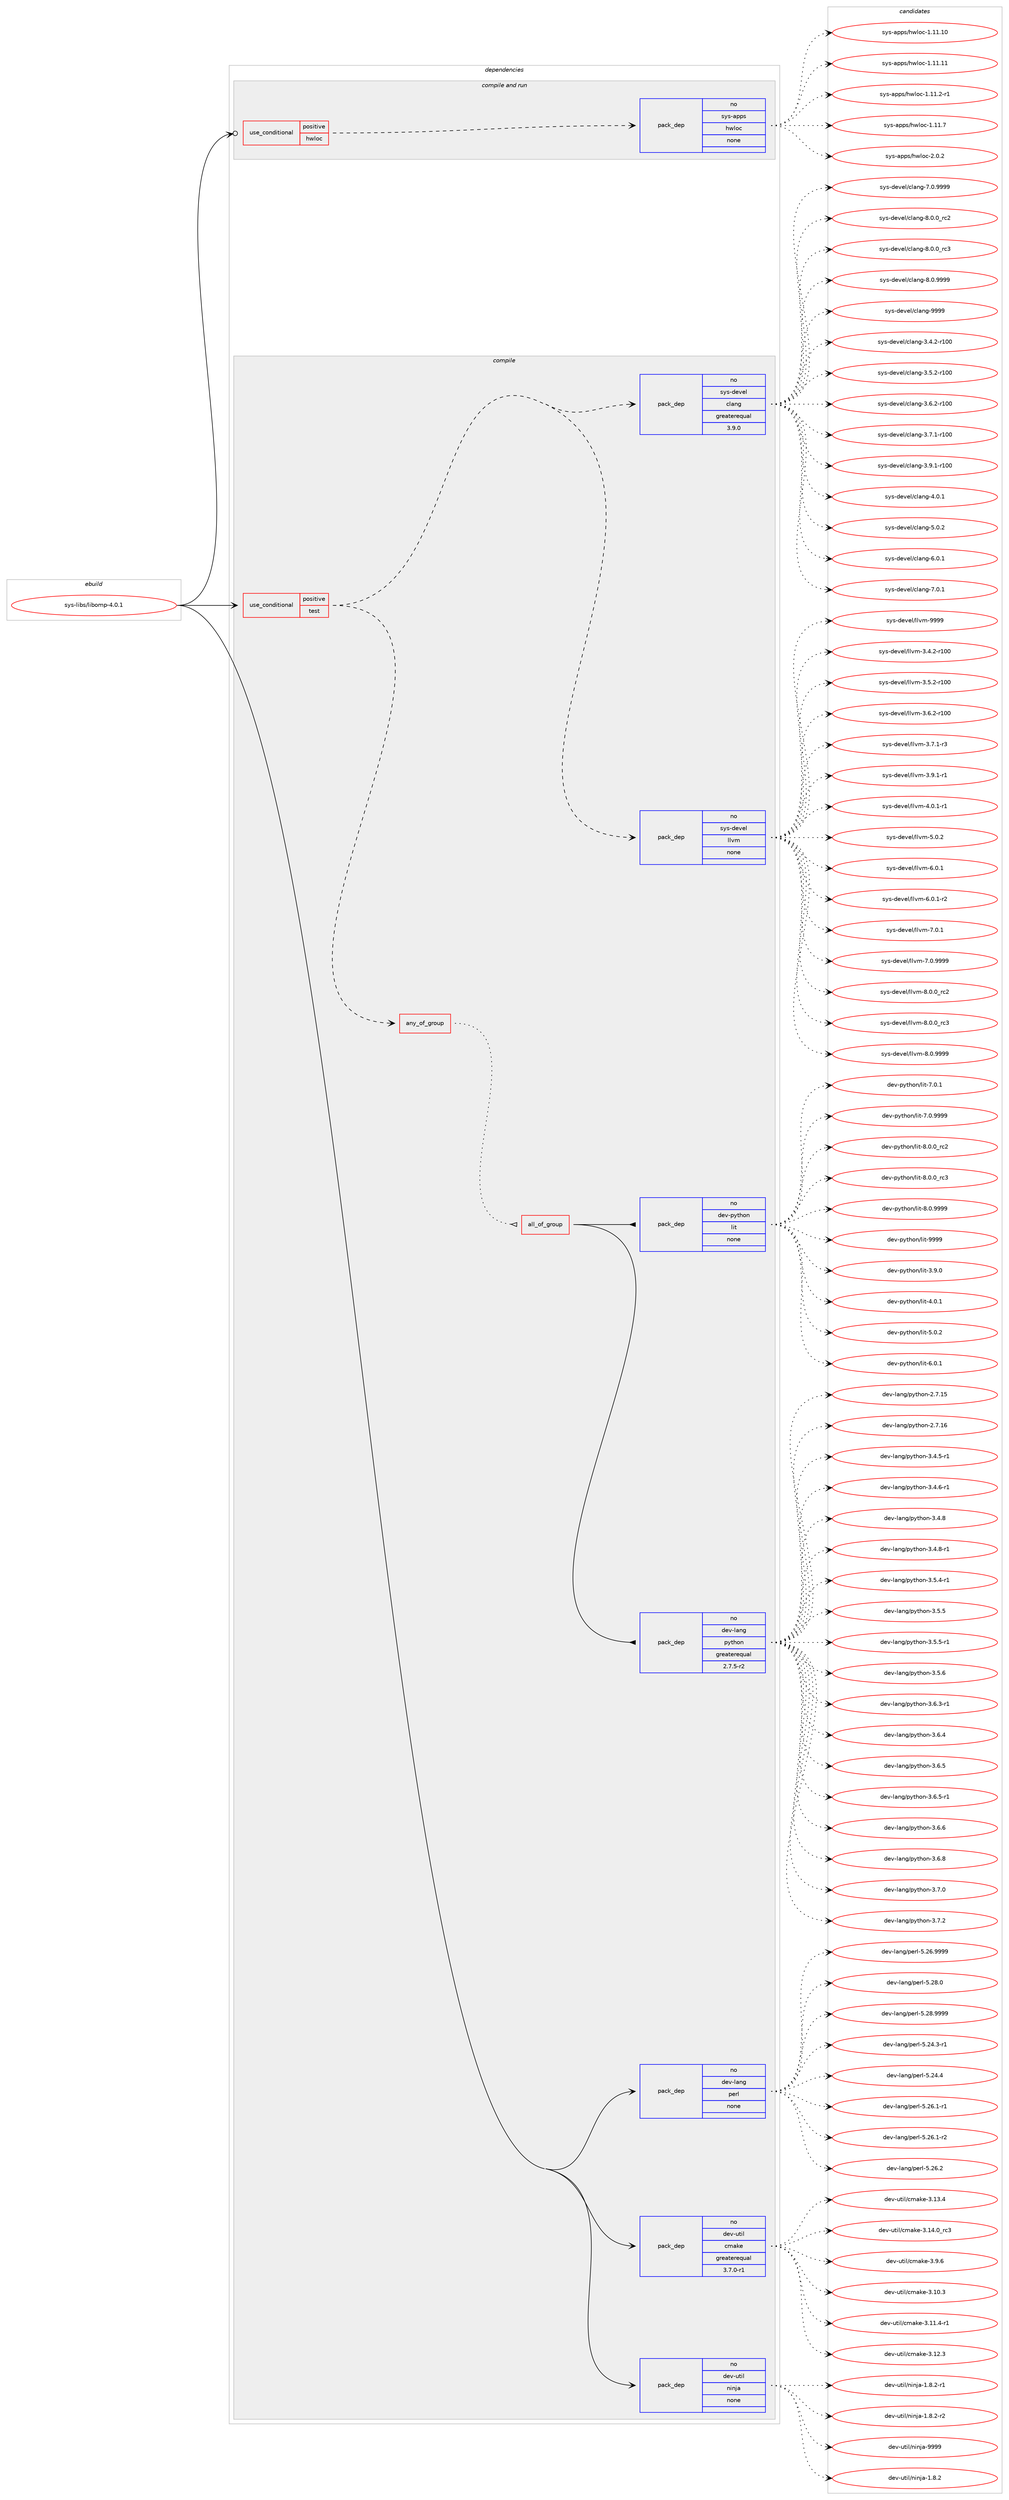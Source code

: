 digraph prolog {

# *************
# Graph options
# *************

newrank=true;
concentrate=true;
compound=true;
graph [rankdir=LR,fontname=Helvetica,fontsize=10,ranksep=1.5];#, ranksep=2.5, nodesep=0.2];
edge  [arrowhead=vee];
node  [fontname=Helvetica,fontsize=10];

# **********
# The ebuild
# **********

subgraph cluster_leftcol {
color=gray;
rank=same;
label=<<i>ebuild</i>>;
id [label="sys-libs/libomp-4.0.1", color=red, width=4, href="../sys-libs/libomp-4.0.1.svg"];
}

# ****************
# The dependencies
# ****************

subgraph cluster_midcol {
color=gray;
label=<<i>dependencies</i>>;
subgraph cluster_compile {
fillcolor="#eeeeee";
style=filled;
label=<<i>compile</i>>;
subgraph cond461956 {
dependency1738351 [label=<<TABLE BORDER="0" CELLBORDER="1" CELLSPACING="0" CELLPADDING="4"><TR><TD ROWSPAN="3" CELLPADDING="10">use_conditional</TD></TR><TR><TD>positive</TD></TR><TR><TD>test</TD></TR></TABLE>>, shape=none, color=red];
subgraph any27719 {
dependency1738352 [label=<<TABLE BORDER="0" CELLBORDER="1" CELLSPACING="0" CELLPADDING="4"><TR><TD CELLPADDING="10">any_of_group</TD></TR></TABLE>>, shape=none, color=red];subgraph all958 {
dependency1738353 [label=<<TABLE BORDER="0" CELLBORDER="1" CELLSPACING="0" CELLPADDING="4"><TR><TD CELLPADDING="10">all_of_group</TD></TR></TABLE>>, shape=none, color=red];subgraph pack1247721 {
dependency1738354 [label=<<TABLE BORDER="0" CELLBORDER="1" CELLSPACING="0" CELLPADDING="4" WIDTH="220"><TR><TD ROWSPAN="6" CELLPADDING="30">pack_dep</TD></TR><TR><TD WIDTH="110">no</TD></TR><TR><TD>dev-lang</TD></TR><TR><TD>python</TD></TR><TR><TD>greaterequal</TD></TR><TR><TD>2.7.5-r2</TD></TR></TABLE>>, shape=none, color=blue];
}
dependency1738353:e -> dependency1738354:w [weight=20,style="solid",arrowhead="inv"];
subgraph pack1247722 {
dependency1738355 [label=<<TABLE BORDER="0" CELLBORDER="1" CELLSPACING="0" CELLPADDING="4" WIDTH="220"><TR><TD ROWSPAN="6" CELLPADDING="30">pack_dep</TD></TR><TR><TD WIDTH="110">no</TD></TR><TR><TD>dev-python</TD></TR><TR><TD>lit</TD></TR><TR><TD>none</TD></TR><TR><TD></TD></TR></TABLE>>, shape=none, color=blue];
}
dependency1738353:e -> dependency1738355:w [weight=20,style="solid",arrowhead="inv"];
}
dependency1738352:e -> dependency1738353:w [weight=20,style="dotted",arrowhead="oinv"];
}
dependency1738351:e -> dependency1738352:w [weight=20,style="dashed",arrowhead="vee"];
subgraph pack1247723 {
dependency1738356 [label=<<TABLE BORDER="0" CELLBORDER="1" CELLSPACING="0" CELLPADDING="4" WIDTH="220"><TR><TD ROWSPAN="6" CELLPADDING="30">pack_dep</TD></TR><TR><TD WIDTH="110">no</TD></TR><TR><TD>sys-devel</TD></TR><TR><TD>llvm</TD></TR><TR><TD>none</TD></TR><TR><TD></TD></TR></TABLE>>, shape=none, color=blue];
}
dependency1738351:e -> dependency1738356:w [weight=20,style="dashed",arrowhead="vee"];
subgraph pack1247724 {
dependency1738357 [label=<<TABLE BORDER="0" CELLBORDER="1" CELLSPACING="0" CELLPADDING="4" WIDTH="220"><TR><TD ROWSPAN="6" CELLPADDING="30">pack_dep</TD></TR><TR><TD WIDTH="110">no</TD></TR><TR><TD>sys-devel</TD></TR><TR><TD>clang</TD></TR><TR><TD>greaterequal</TD></TR><TR><TD>3.9.0</TD></TR></TABLE>>, shape=none, color=blue];
}
dependency1738351:e -> dependency1738357:w [weight=20,style="dashed",arrowhead="vee"];
}
id:e -> dependency1738351:w [weight=20,style="solid",arrowhead="vee"];
subgraph pack1247725 {
dependency1738358 [label=<<TABLE BORDER="0" CELLBORDER="1" CELLSPACING="0" CELLPADDING="4" WIDTH="220"><TR><TD ROWSPAN="6" CELLPADDING="30">pack_dep</TD></TR><TR><TD WIDTH="110">no</TD></TR><TR><TD>dev-lang</TD></TR><TR><TD>perl</TD></TR><TR><TD>none</TD></TR><TR><TD></TD></TR></TABLE>>, shape=none, color=blue];
}
id:e -> dependency1738358:w [weight=20,style="solid",arrowhead="vee"];
subgraph pack1247726 {
dependency1738359 [label=<<TABLE BORDER="0" CELLBORDER="1" CELLSPACING="0" CELLPADDING="4" WIDTH="220"><TR><TD ROWSPAN="6" CELLPADDING="30">pack_dep</TD></TR><TR><TD WIDTH="110">no</TD></TR><TR><TD>dev-util</TD></TR><TR><TD>cmake</TD></TR><TR><TD>greaterequal</TD></TR><TR><TD>3.7.0-r1</TD></TR></TABLE>>, shape=none, color=blue];
}
id:e -> dependency1738359:w [weight=20,style="solid",arrowhead="vee"];
subgraph pack1247727 {
dependency1738360 [label=<<TABLE BORDER="0" CELLBORDER="1" CELLSPACING="0" CELLPADDING="4" WIDTH="220"><TR><TD ROWSPAN="6" CELLPADDING="30">pack_dep</TD></TR><TR><TD WIDTH="110">no</TD></TR><TR><TD>dev-util</TD></TR><TR><TD>ninja</TD></TR><TR><TD>none</TD></TR><TR><TD></TD></TR></TABLE>>, shape=none, color=blue];
}
id:e -> dependency1738360:w [weight=20,style="solid",arrowhead="vee"];
}
subgraph cluster_compileandrun {
fillcolor="#eeeeee";
style=filled;
label=<<i>compile and run</i>>;
subgraph cond461957 {
dependency1738361 [label=<<TABLE BORDER="0" CELLBORDER="1" CELLSPACING="0" CELLPADDING="4"><TR><TD ROWSPAN="3" CELLPADDING="10">use_conditional</TD></TR><TR><TD>positive</TD></TR><TR><TD>hwloc</TD></TR></TABLE>>, shape=none, color=red];
subgraph pack1247728 {
dependency1738362 [label=<<TABLE BORDER="0" CELLBORDER="1" CELLSPACING="0" CELLPADDING="4" WIDTH="220"><TR><TD ROWSPAN="6" CELLPADDING="30">pack_dep</TD></TR><TR><TD WIDTH="110">no</TD></TR><TR><TD>sys-apps</TD></TR><TR><TD>hwloc</TD></TR><TR><TD>none</TD></TR><TR><TD></TD></TR></TABLE>>, shape=none, color=blue];
}
dependency1738361:e -> dependency1738362:w [weight=20,style="dashed",arrowhead="vee"];
}
id:e -> dependency1738361:w [weight=20,style="solid",arrowhead="odotvee"];
}
subgraph cluster_run {
fillcolor="#eeeeee";
style=filled;
label=<<i>run</i>>;
}
}

# **************
# The candidates
# **************

subgraph cluster_choices {
rank=same;
color=gray;
label=<<i>candidates</i>>;

subgraph choice1247721 {
color=black;
nodesep=1;
choice10010111845108971101034711212111610411111045504655464953 [label="dev-lang/python-2.7.15", color=red, width=4,href="../dev-lang/python-2.7.15.svg"];
choice10010111845108971101034711212111610411111045504655464954 [label="dev-lang/python-2.7.16", color=red, width=4,href="../dev-lang/python-2.7.16.svg"];
choice1001011184510897110103471121211161041111104551465246534511449 [label="dev-lang/python-3.4.5-r1", color=red, width=4,href="../dev-lang/python-3.4.5-r1.svg"];
choice1001011184510897110103471121211161041111104551465246544511449 [label="dev-lang/python-3.4.6-r1", color=red, width=4,href="../dev-lang/python-3.4.6-r1.svg"];
choice100101118451089711010347112121116104111110455146524656 [label="dev-lang/python-3.4.8", color=red, width=4,href="../dev-lang/python-3.4.8.svg"];
choice1001011184510897110103471121211161041111104551465246564511449 [label="dev-lang/python-3.4.8-r1", color=red, width=4,href="../dev-lang/python-3.4.8-r1.svg"];
choice1001011184510897110103471121211161041111104551465346524511449 [label="dev-lang/python-3.5.4-r1", color=red, width=4,href="../dev-lang/python-3.5.4-r1.svg"];
choice100101118451089711010347112121116104111110455146534653 [label="dev-lang/python-3.5.5", color=red, width=4,href="../dev-lang/python-3.5.5.svg"];
choice1001011184510897110103471121211161041111104551465346534511449 [label="dev-lang/python-3.5.5-r1", color=red, width=4,href="../dev-lang/python-3.5.5-r1.svg"];
choice100101118451089711010347112121116104111110455146534654 [label="dev-lang/python-3.5.6", color=red, width=4,href="../dev-lang/python-3.5.6.svg"];
choice1001011184510897110103471121211161041111104551465446514511449 [label="dev-lang/python-3.6.3-r1", color=red, width=4,href="../dev-lang/python-3.6.3-r1.svg"];
choice100101118451089711010347112121116104111110455146544652 [label="dev-lang/python-3.6.4", color=red, width=4,href="../dev-lang/python-3.6.4.svg"];
choice100101118451089711010347112121116104111110455146544653 [label="dev-lang/python-3.6.5", color=red, width=4,href="../dev-lang/python-3.6.5.svg"];
choice1001011184510897110103471121211161041111104551465446534511449 [label="dev-lang/python-3.6.5-r1", color=red, width=4,href="../dev-lang/python-3.6.5-r1.svg"];
choice100101118451089711010347112121116104111110455146544654 [label="dev-lang/python-3.6.6", color=red, width=4,href="../dev-lang/python-3.6.6.svg"];
choice100101118451089711010347112121116104111110455146544656 [label="dev-lang/python-3.6.8", color=red, width=4,href="../dev-lang/python-3.6.8.svg"];
choice100101118451089711010347112121116104111110455146554648 [label="dev-lang/python-3.7.0", color=red, width=4,href="../dev-lang/python-3.7.0.svg"];
choice100101118451089711010347112121116104111110455146554650 [label="dev-lang/python-3.7.2", color=red, width=4,href="../dev-lang/python-3.7.2.svg"];
dependency1738354:e -> choice10010111845108971101034711212111610411111045504655464953:w [style=dotted,weight="100"];
dependency1738354:e -> choice10010111845108971101034711212111610411111045504655464954:w [style=dotted,weight="100"];
dependency1738354:e -> choice1001011184510897110103471121211161041111104551465246534511449:w [style=dotted,weight="100"];
dependency1738354:e -> choice1001011184510897110103471121211161041111104551465246544511449:w [style=dotted,weight="100"];
dependency1738354:e -> choice100101118451089711010347112121116104111110455146524656:w [style=dotted,weight="100"];
dependency1738354:e -> choice1001011184510897110103471121211161041111104551465246564511449:w [style=dotted,weight="100"];
dependency1738354:e -> choice1001011184510897110103471121211161041111104551465346524511449:w [style=dotted,weight="100"];
dependency1738354:e -> choice100101118451089711010347112121116104111110455146534653:w [style=dotted,weight="100"];
dependency1738354:e -> choice1001011184510897110103471121211161041111104551465346534511449:w [style=dotted,weight="100"];
dependency1738354:e -> choice100101118451089711010347112121116104111110455146534654:w [style=dotted,weight="100"];
dependency1738354:e -> choice1001011184510897110103471121211161041111104551465446514511449:w [style=dotted,weight="100"];
dependency1738354:e -> choice100101118451089711010347112121116104111110455146544652:w [style=dotted,weight="100"];
dependency1738354:e -> choice100101118451089711010347112121116104111110455146544653:w [style=dotted,weight="100"];
dependency1738354:e -> choice1001011184510897110103471121211161041111104551465446534511449:w [style=dotted,weight="100"];
dependency1738354:e -> choice100101118451089711010347112121116104111110455146544654:w [style=dotted,weight="100"];
dependency1738354:e -> choice100101118451089711010347112121116104111110455146544656:w [style=dotted,weight="100"];
dependency1738354:e -> choice100101118451089711010347112121116104111110455146554648:w [style=dotted,weight="100"];
dependency1738354:e -> choice100101118451089711010347112121116104111110455146554650:w [style=dotted,weight="100"];
}
subgraph choice1247722 {
color=black;
nodesep=1;
choice1001011184511212111610411111047108105116455146574648 [label="dev-python/lit-3.9.0", color=red, width=4,href="../dev-python/lit-3.9.0.svg"];
choice1001011184511212111610411111047108105116455246484649 [label="dev-python/lit-4.0.1", color=red, width=4,href="../dev-python/lit-4.0.1.svg"];
choice1001011184511212111610411111047108105116455346484650 [label="dev-python/lit-5.0.2", color=red, width=4,href="../dev-python/lit-5.0.2.svg"];
choice1001011184511212111610411111047108105116455446484649 [label="dev-python/lit-6.0.1", color=red, width=4,href="../dev-python/lit-6.0.1.svg"];
choice1001011184511212111610411111047108105116455546484649 [label="dev-python/lit-7.0.1", color=red, width=4,href="../dev-python/lit-7.0.1.svg"];
choice1001011184511212111610411111047108105116455546484657575757 [label="dev-python/lit-7.0.9999", color=red, width=4,href="../dev-python/lit-7.0.9999.svg"];
choice1001011184511212111610411111047108105116455646484648951149950 [label="dev-python/lit-8.0.0_rc2", color=red, width=4,href="../dev-python/lit-8.0.0_rc2.svg"];
choice1001011184511212111610411111047108105116455646484648951149951 [label="dev-python/lit-8.0.0_rc3", color=red, width=4,href="../dev-python/lit-8.0.0_rc3.svg"];
choice1001011184511212111610411111047108105116455646484657575757 [label="dev-python/lit-8.0.9999", color=red, width=4,href="../dev-python/lit-8.0.9999.svg"];
choice10010111845112121116104111110471081051164557575757 [label="dev-python/lit-9999", color=red, width=4,href="../dev-python/lit-9999.svg"];
dependency1738355:e -> choice1001011184511212111610411111047108105116455146574648:w [style=dotted,weight="100"];
dependency1738355:e -> choice1001011184511212111610411111047108105116455246484649:w [style=dotted,weight="100"];
dependency1738355:e -> choice1001011184511212111610411111047108105116455346484650:w [style=dotted,weight="100"];
dependency1738355:e -> choice1001011184511212111610411111047108105116455446484649:w [style=dotted,weight="100"];
dependency1738355:e -> choice1001011184511212111610411111047108105116455546484649:w [style=dotted,weight="100"];
dependency1738355:e -> choice1001011184511212111610411111047108105116455546484657575757:w [style=dotted,weight="100"];
dependency1738355:e -> choice1001011184511212111610411111047108105116455646484648951149950:w [style=dotted,weight="100"];
dependency1738355:e -> choice1001011184511212111610411111047108105116455646484648951149951:w [style=dotted,weight="100"];
dependency1738355:e -> choice1001011184511212111610411111047108105116455646484657575757:w [style=dotted,weight="100"];
dependency1738355:e -> choice10010111845112121116104111110471081051164557575757:w [style=dotted,weight="100"];
}
subgraph choice1247723 {
color=black;
nodesep=1;
choice115121115451001011181011084710810811810945514652465045114494848 [label="sys-devel/llvm-3.4.2-r100", color=red, width=4,href="../sys-devel/llvm-3.4.2-r100.svg"];
choice115121115451001011181011084710810811810945514653465045114494848 [label="sys-devel/llvm-3.5.2-r100", color=red, width=4,href="../sys-devel/llvm-3.5.2-r100.svg"];
choice115121115451001011181011084710810811810945514654465045114494848 [label="sys-devel/llvm-3.6.2-r100", color=red, width=4,href="../sys-devel/llvm-3.6.2-r100.svg"];
choice11512111545100101118101108471081081181094551465546494511451 [label="sys-devel/llvm-3.7.1-r3", color=red, width=4,href="../sys-devel/llvm-3.7.1-r3.svg"];
choice11512111545100101118101108471081081181094551465746494511449 [label="sys-devel/llvm-3.9.1-r1", color=red, width=4,href="../sys-devel/llvm-3.9.1-r1.svg"];
choice11512111545100101118101108471081081181094552464846494511449 [label="sys-devel/llvm-4.0.1-r1", color=red, width=4,href="../sys-devel/llvm-4.0.1-r1.svg"];
choice1151211154510010111810110847108108118109455346484650 [label="sys-devel/llvm-5.0.2", color=red, width=4,href="../sys-devel/llvm-5.0.2.svg"];
choice1151211154510010111810110847108108118109455446484649 [label="sys-devel/llvm-6.0.1", color=red, width=4,href="../sys-devel/llvm-6.0.1.svg"];
choice11512111545100101118101108471081081181094554464846494511450 [label="sys-devel/llvm-6.0.1-r2", color=red, width=4,href="../sys-devel/llvm-6.0.1-r2.svg"];
choice1151211154510010111810110847108108118109455546484649 [label="sys-devel/llvm-7.0.1", color=red, width=4,href="../sys-devel/llvm-7.0.1.svg"];
choice1151211154510010111810110847108108118109455546484657575757 [label="sys-devel/llvm-7.0.9999", color=red, width=4,href="../sys-devel/llvm-7.0.9999.svg"];
choice1151211154510010111810110847108108118109455646484648951149950 [label="sys-devel/llvm-8.0.0_rc2", color=red, width=4,href="../sys-devel/llvm-8.0.0_rc2.svg"];
choice1151211154510010111810110847108108118109455646484648951149951 [label="sys-devel/llvm-8.0.0_rc3", color=red, width=4,href="../sys-devel/llvm-8.0.0_rc3.svg"];
choice1151211154510010111810110847108108118109455646484657575757 [label="sys-devel/llvm-8.0.9999", color=red, width=4,href="../sys-devel/llvm-8.0.9999.svg"];
choice11512111545100101118101108471081081181094557575757 [label="sys-devel/llvm-9999", color=red, width=4,href="../sys-devel/llvm-9999.svg"];
dependency1738356:e -> choice115121115451001011181011084710810811810945514652465045114494848:w [style=dotted,weight="100"];
dependency1738356:e -> choice115121115451001011181011084710810811810945514653465045114494848:w [style=dotted,weight="100"];
dependency1738356:e -> choice115121115451001011181011084710810811810945514654465045114494848:w [style=dotted,weight="100"];
dependency1738356:e -> choice11512111545100101118101108471081081181094551465546494511451:w [style=dotted,weight="100"];
dependency1738356:e -> choice11512111545100101118101108471081081181094551465746494511449:w [style=dotted,weight="100"];
dependency1738356:e -> choice11512111545100101118101108471081081181094552464846494511449:w [style=dotted,weight="100"];
dependency1738356:e -> choice1151211154510010111810110847108108118109455346484650:w [style=dotted,weight="100"];
dependency1738356:e -> choice1151211154510010111810110847108108118109455446484649:w [style=dotted,weight="100"];
dependency1738356:e -> choice11512111545100101118101108471081081181094554464846494511450:w [style=dotted,weight="100"];
dependency1738356:e -> choice1151211154510010111810110847108108118109455546484649:w [style=dotted,weight="100"];
dependency1738356:e -> choice1151211154510010111810110847108108118109455546484657575757:w [style=dotted,weight="100"];
dependency1738356:e -> choice1151211154510010111810110847108108118109455646484648951149950:w [style=dotted,weight="100"];
dependency1738356:e -> choice1151211154510010111810110847108108118109455646484648951149951:w [style=dotted,weight="100"];
dependency1738356:e -> choice1151211154510010111810110847108108118109455646484657575757:w [style=dotted,weight="100"];
dependency1738356:e -> choice11512111545100101118101108471081081181094557575757:w [style=dotted,weight="100"];
}
subgraph choice1247724 {
color=black;
nodesep=1;
choice1151211154510010111810110847991089711010345514652465045114494848 [label="sys-devel/clang-3.4.2-r100", color=red, width=4,href="../sys-devel/clang-3.4.2-r100.svg"];
choice1151211154510010111810110847991089711010345514653465045114494848 [label="sys-devel/clang-3.5.2-r100", color=red, width=4,href="../sys-devel/clang-3.5.2-r100.svg"];
choice1151211154510010111810110847991089711010345514654465045114494848 [label="sys-devel/clang-3.6.2-r100", color=red, width=4,href="../sys-devel/clang-3.6.2-r100.svg"];
choice1151211154510010111810110847991089711010345514655464945114494848 [label="sys-devel/clang-3.7.1-r100", color=red, width=4,href="../sys-devel/clang-3.7.1-r100.svg"];
choice1151211154510010111810110847991089711010345514657464945114494848 [label="sys-devel/clang-3.9.1-r100", color=red, width=4,href="../sys-devel/clang-3.9.1-r100.svg"];
choice11512111545100101118101108479910897110103455246484649 [label="sys-devel/clang-4.0.1", color=red, width=4,href="../sys-devel/clang-4.0.1.svg"];
choice11512111545100101118101108479910897110103455346484650 [label="sys-devel/clang-5.0.2", color=red, width=4,href="../sys-devel/clang-5.0.2.svg"];
choice11512111545100101118101108479910897110103455446484649 [label="sys-devel/clang-6.0.1", color=red, width=4,href="../sys-devel/clang-6.0.1.svg"];
choice11512111545100101118101108479910897110103455546484649 [label="sys-devel/clang-7.0.1", color=red, width=4,href="../sys-devel/clang-7.0.1.svg"];
choice11512111545100101118101108479910897110103455546484657575757 [label="sys-devel/clang-7.0.9999", color=red, width=4,href="../sys-devel/clang-7.0.9999.svg"];
choice11512111545100101118101108479910897110103455646484648951149950 [label="sys-devel/clang-8.0.0_rc2", color=red, width=4,href="../sys-devel/clang-8.0.0_rc2.svg"];
choice11512111545100101118101108479910897110103455646484648951149951 [label="sys-devel/clang-8.0.0_rc3", color=red, width=4,href="../sys-devel/clang-8.0.0_rc3.svg"];
choice11512111545100101118101108479910897110103455646484657575757 [label="sys-devel/clang-8.0.9999", color=red, width=4,href="../sys-devel/clang-8.0.9999.svg"];
choice115121115451001011181011084799108971101034557575757 [label="sys-devel/clang-9999", color=red, width=4,href="../sys-devel/clang-9999.svg"];
dependency1738357:e -> choice1151211154510010111810110847991089711010345514652465045114494848:w [style=dotted,weight="100"];
dependency1738357:e -> choice1151211154510010111810110847991089711010345514653465045114494848:w [style=dotted,weight="100"];
dependency1738357:e -> choice1151211154510010111810110847991089711010345514654465045114494848:w [style=dotted,weight="100"];
dependency1738357:e -> choice1151211154510010111810110847991089711010345514655464945114494848:w [style=dotted,weight="100"];
dependency1738357:e -> choice1151211154510010111810110847991089711010345514657464945114494848:w [style=dotted,weight="100"];
dependency1738357:e -> choice11512111545100101118101108479910897110103455246484649:w [style=dotted,weight="100"];
dependency1738357:e -> choice11512111545100101118101108479910897110103455346484650:w [style=dotted,weight="100"];
dependency1738357:e -> choice11512111545100101118101108479910897110103455446484649:w [style=dotted,weight="100"];
dependency1738357:e -> choice11512111545100101118101108479910897110103455546484649:w [style=dotted,weight="100"];
dependency1738357:e -> choice11512111545100101118101108479910897110103455546484657575757:w [style=dotted,weight="100"];
dependency1738357:e -> choice11512111545100101118101108479910897110103455646484648951149950:w [style=dotted,weight="100"];
dependency1738357:e -> choice11512111545100101118101108479910897110103455646484648951149951:w [style=dotted,weight="100"];
dependency1738357:e -> choice11512111545100101118101108479910897110103455646484657575757:w [style=dotted,weight="100"];
dependency1738357:e -> choice115121115451001011181011084799108971101034557575757:w [style=dotted,weight="100"];
}
subgraph choice1247725 {
color=black;
nodesep=1;
choice100101118451089711010347112101114108455346505246514511449 [label="dev-lang/perl-5.24.3-r1", color=red, width=4,href="../dev-lang/perl-5.24.3-r1.svg"];
choice10010111845108971101034711210111410845534650524652 [label="dev-lang/perl-5.24.4", color=red, width=4,href="../dev-lang/perl-5.24.4.svg"];
choice100101118451089711010347112101114108455346505446494511449 [label="dev-lang/perl-5.26.1-r1", color=red, width=4,href="../dev-lang/perl-5.26.1-r1.svg"];
choice100101118451089711010347112101114108455346505446494511450 [label="dev-lang/perl-5.26.1-r2", color=red, width=4,href="../dev-lang/perl-5.26.1-r2.svg"];
choice10010111845108971101034711210111410845534650544650 [label="dev-lang/perl-5.26.2", color=red, width=4,href="../dev-lang/perl-5.26.2.svg"];
choice10010111845108971101034711210111410845534650544657575757 [label="dev-lang/perl-5.26.9999", color=red, width=4,href="../dev-lang/perl-5.26.9999.svg"];
choice10010111845108971101034711210111410845534650564648 [label="dev-lang/perl-5.28.0", color=red, width=4,href="../dev-lang/perl-5.28.0.svg"];
choice10010111845108971101034711210111410845534650564657575757 [label="dev-lang/perl-5.28.9999", color=red, width=4,href="../dev-lang/perl-5.28.9999.svg"];
dependency1738358:e -> choice100101118451089711010347112101114108455346505246514511449:w [style=dotted,weight="100"];
dependency1738358:e -> choice10010111845108971101034711210111410845534650524652:w [style=dotted,weight="100"];
dependency1738358:e -> choice100101118451089711010347112101114108455346505446494511449:w [style=dotted,weight="100"];
dependency1738358:e -> choice100101118451089711010347112101114108455346505446494511450:w [style=dotted,weight="100"];
dependency1738358:e -> choice10010111845108971101034711210111410845534650544650:w [style=dotted,weight="100"];
dependency1738358:e -> choice10010111845108971101034711210111410845534650544657575757:w [style=dotted,weight="100"];
dependency1738358:e -> choice10010111845108971101034711210111410845534650564648:w [style=dotted,weight="100"];
dependency1738358:e -> choice10010111845108971101034711210111410845534650564657575757:w [style=dotted,weight="100"];
}
subgraph choice1247726 {
color=black;
nodesep=1;
choice1001011184511711610510847991099710710145514649484651 [label="dev-util/cmake-3.10.3", color=red, width=4,href="../dev-util/cmake-3.10.3.svg"];
choice10010111845117116105108479910997107101455146494946524511449 [label="dev-util/cmake-3.11.4-r1", color=red, width=4,href="../dev-util/cmake-3.11.4-r1.svg"];
choice1001011184511711610510847991099710710145514649504651 [label="dev-util/cmake-3.12.3", color=red, width=4,href="../dev-util/cmake-3.12.3.svg"];
choice1001011184511711610510847991099710710145514649514652 [label="dev-util/cmake-3.13.4", color=red, width=4,href="../dev-util/cmake-3.13.4.svg"];
choice1001011184511711610510847991099710710145514649524648951149951 [label="dev-util/cmake-3.14.0_rc3", color=red, width=4,href="../dev-util/cmake-3.14.0_rc3.svg"];
choice10010111845117116105108479910997107101455146574654 [label="dev-util/cmake-3.9.6", color=red, width=4,href="../dev-util/cmake-3.9.6.svg"];
dependency1738359:e -> choice1001011184511711610510847991099710710145514649484651:w [style=dotted,weight="100"];
dependency1738359:e -> choice10010111845117116105108479910997107101455146494946524511449:w [style=dotted,weight="100"];
dependency1738359:e -> choice1001011184511711610510847991099710710145514649504651:w [style=dotted,weight="100"];
dependency1738359:e -> choice1001011184511711610510847991099710710145514649514652:w [style=dotted,weight="100"];
dependency1738359:e -> choice1001011184511711610510847991099710710145514649524648951149951:w [style=dotted,weight="100"];
dependency1738359:e -> choice10010111845117116105108479910997107101455146574654:w [style=dotted,weight="100"];
}
subgraph choice1247727 {
color=black;
nodesep=1;
choice100101118451171161051084711010511010697454946564650 [label="dev-util/ninja-1.8.2", color=red, width=4,href="../dev-util/ninja-1.8.2.svg"];
choice1001011184511711610510847110105110106974549465646504511449 [label="dev-util/ninja-1.8.2-r1", color=red, width=4,href="../dev-util/ninja-1.8.2-r1.svg"];
choice1001011184511711610510847110105110106974549465646504511450 [label="dev-util/ninja-1.8.2-r2", color=red, width=4,href="../dev-util/ninja-1.8.2-r2.svg"];
choice1001011184511711610510847110105110106974557575757 [label="dev-util/ninja-9999", color=red, width=4,href="../dev-util/ninja-9999.svg"];
dependency1738360:e -> choice100101118451171161051084711010511010697454946564650:w [style=dotted,weight="100"];
dependency1738360:e -> choice1001011184511711610510847110105110106974549465646504511449:w [style=dotted,weight="100"];
dependency1738360:e -> choice1001011184511711610510847110105110106974549465646504511450:w [style=dotted,weight="100"];
dependency1738360:e -> choice1001011184511711610510847110105110106974557575757:w [style=dotted,weight="100"];
}
subgraph choice1247728 {
color=black;
nodesep=1;
choice115121115459711211211547104119108111994549464949464948 [label="sys-apps/hwloc-1.11.10", color=red, width=4,href="../sys-apps/hwloc-1.11.10.svg"];
choice115121115459711211211547104119108111994549464949464949 [label="sys-apps/hwloc-1.11.11", color=red, width=4,href="../sys-apps/hwloc-1.11.11.svg"];
choice11512111545971121121154710411910811199454946494946504511449 [label="sys-apps/hwloc-1.11.2-r1", color=red, width=4,href="../sys-apps/hwloc-1.11.2-r1.svg"];
choice1151211154597112112115471041191081119945494649494655 [label="sys-apps/hwloc-1.11.7", color=red, width=4,href="../sys-apps/hwloc-1.11.7.svg"];
choice11512111545971121121154710411910811199455046484650 [label="sys-apps/hwloc-2.0.2", color=red, width=4,href="../sys-apps/hwloc-2.0.2.svg"];
dependency1738362:e -> choice115121115459711211211547104119108111994549464949464948:w [style=dotted,weight="100"];
dependency1738362:e -> choice115121115459711211211547104119108111994549464949464949:w [style=dotted,weight="100"];
dependency1738362:e -> choice11512111545971121121154710411910811199454946494946504511449:w [style=dotted,weight="100"];
dependency1738362:e -> choice1151211154597112112115471041191081119945494649494655:w [style=dotted,weight="100"];
dependency1738362:e -> choice11512111545971121121154710411910811199455046484650:w [style=dotted,weight="100"];
}
}

}
